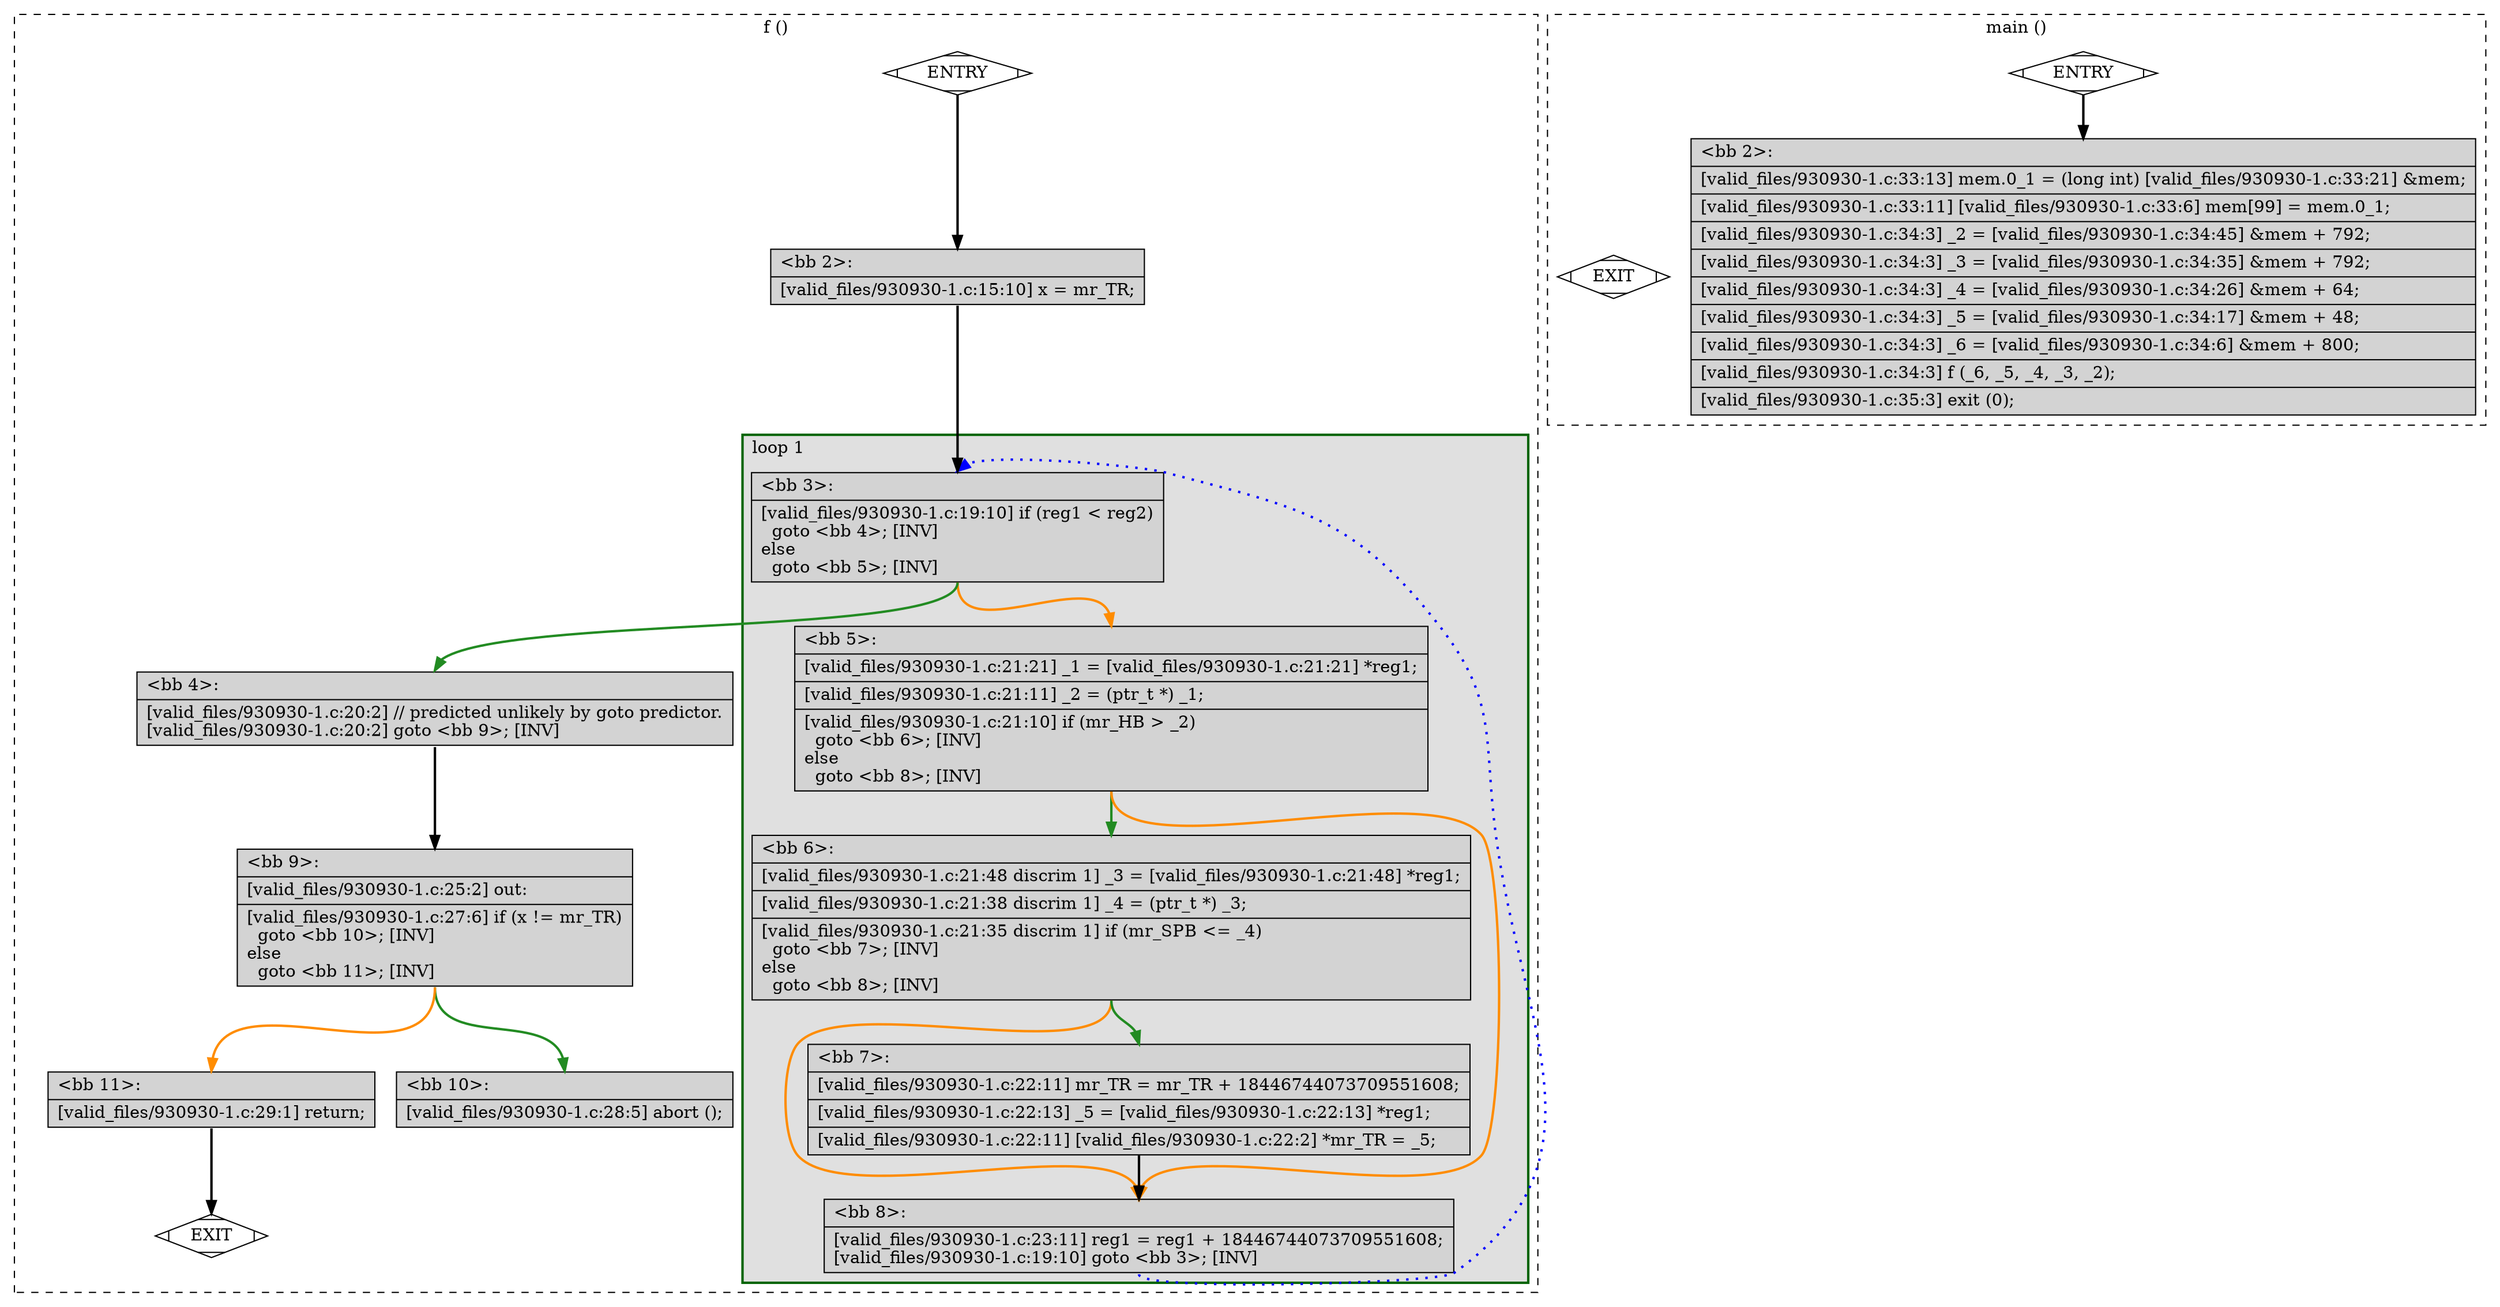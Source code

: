 digraph "a-930930-1.c.015t.cfg" {
overlap=false;
subgraph "cluster_f" {
	style="dashed";
	color="black";
	label="f ()";
	subgraph cluster_0_1 {
	style="filled";
	color="darkgreen";
	fillcolor="grey88";
	label="loop 1";
	labeljust=l;
	penwidth=2;
	fn_0_basic_block_3 [shape=record,style=filled,fillcolor=lightgrey,label="{\<bb\ 3\>:\l\
|[valid_files/930930-1.c:19:10]\ if\ (reg1\ \<\ reg2)\l\
\ \ goto\ \<bb\ 4\>;\ [INV]\l\
else\l\
\ \ goto\ \<bb\ 5\>;\ [INV]\l\
}"];

	fn_0_basic_block_5 [shape=record,style=filled,fillcolor=lightgrey,label="{\<bb\ 5\>:\l\
|[valid_files/930930-1.c:21:21]\ _1\ =\ [valid_files/930930-1.c:21:21]\ *reg1;\l\
|[valid_files/930930-1.c:21:11]\ _2\ =\ (ptr_t\ *)\ _1;\l\
|[valid_files/930930-1.c:21:10]\ if\ (mr_HB\ \>\ _2)\l\
\ \ goto\ \<bb\ 6\>;\ [INV]\l\
else\l\
\ \ goto\ \<bb\ 8\>;\ [INV]\l\
}"];

	fn_0_basic_block_6 [shape=record,style=filled,fillcolor=lightgrey,label="{\<bb\ 6\>:\l\
|[valid_files/930930-1.c:21:48\ discrim\ 1]\ _3\ =\ [valid_files/930930-1.c:21:48]\ *reg1;\l\
|[valid_files/930930-1.c:21:38\ discrim\ 1]\ _4\ =\ (ptr_t\ *)\ _3;\l\
|[valid_files/930930-1.c:21:35\ discrim\ 1]\ if\ (mr_SPB\ \<=\ _4)\l\
\ \ goto\ \<bb\ 7\>;\ [INV]\l\
else\l\
\ \ goto\ \<bb\ 8\>;\ [INV]\l\
}"];

	fn_0_basic_block_8 [shape=record,style=filled,fillcolor=lightgrey,label="{\<bb\ 8\>:\l\
|[valid_files/930930-1.c:23:11]\ reg1\ =\ reg1\ +\ 18446744073709551608;\l\
[valid_files/930930-1.c:19:10]\ goto\ \<bb\ 3\>;\ [INV]\l\
}"];

	fn_0_basic_block_7 [shape=record,style=filled,fillcolor=lightgrey,label="{\<bb\ 7\>:\l\
|[valid_files/930930-1.c:22:11]\ mr_TR\ =\ mr_TR\ +\ 18446744073709551608;\l\
|[valid_files/930930-1.c:22:13]\ _5\ =\ [valid_files/930930-1.c:22:13]\ *reg1;\l\
|[valid_files/930930-1.c:22:11]\ [valid_files/930930-1.c:22:2]\ *mr_TR\ =\ _5;\l\
}"];

	}
	fn_0_basic_block_0 [shape=Mdiamond,style=filled,fillcolor=white,label="ENTRY"];

	fn_0_basic_block_1 [shape=Mdiamond,style=filled,fillcolor=white,label="EXIT"];

	fn_0_basic_block_2 [shape=record,style=filled,fillcolor=lightgrey,label="{\<bb\ 2\>:\l\
|[valid_files/930930-1.c:15:10]\ x\ =\ mr_TR;\l\
}"];

	fn_0_basic_block_4 [shape=record,style=filled,fillcolor=lightgrey,label="{\<bb\ 4\>:\l\
|[valid_files/930930-1.c:20:2]\ //\ predicted\ unlikely\ by\ goto\ predictor.\l\
[valid_files/930930-1.c:20:2]\ goto\ \<bb\ 9\>;\ [INV]\l\
}"];

	fn_0_basic_block_9 [shape=record,style=filled,fillcolor=lightgrey,label="{\<bb\ 9\>:\l\
|[valid_files/930930-1.c:25:2]\ out:\l\
|[valid_files/930930-1.c:27:6]\ if\ (x\ !=\ mr_TR)\l\
\ \ goto\ \<bb\ 10\>;\ [INV]\l\
else\l\
\ \ goto\ \<bb\ 11\>;\ [INV]\l\
}"];

	fn_0_basic_block_10 [shape=record,style=filled,fillcolor=lightgrey,label="{\<bb\ 10\>:\l\
|[valid_files/930930-1.c:28:5]\ abort\ ();\l\
}"];

	fn_0_basic_block_11 [shape=record,style=filled,fillcolor=lightgrey,label="{\<bb\ 11\>:\l\
|[valid_files/930930-1.c:29:1]\ return;\l\
}"];

	fn_0_basic_block_0:s -> fn_0_basic_block_2:n [style="solid,bold",color=black,weight=100,constraint=true];
	fn_0_basic_block_2:s -> fn_0_basic_block_3:n [style="solid,bold",color=black,weight=100,constraint=true];
	fn_0_basic_block_3:s -> fn_0_basic_block_4:n [style="solid,bold",color=forestgreen,weight=10,constraint=true];
	fn_0_basic_block_3:s -> fn_0_basic_block_5:n [style="solid,bold",color=darkorange,weight=10,constraint=true];
	fn_0_basic_block_4:s -> fn_0_basic_block_9:n [style="solid,bold",color=black,weight=100,constraint=true];
	fn_0_basic_block_5:s -> fn_0_basic_block_6:n [style="solid,bold",color=forestgreen,weight=10,constraint=true];
	fn_0_basic_block_5:s -> fn_0_basic_block_8:n [style="solid,bold",color=darkorange,weight=10,constraint=true];
	fn_0_basic_block_6:s -> fn_0_basic_block_7:n [style="solid,bold",color=forestgreen,weight=10,constraint=true];
	fn_0_basic_block_6:s -> fn_0_basic_block_8:n [style="solid,bold",color=darkorange,weight=10,constraint=true];
	fn_0_basic_block_7:s -> fn_0_basic_block_8:n [style="solid,bold",color=black,weight=100,constraint=true];
	fn_0_basic_block_8:s -> fn_0_basic_block_3:n [style="dotted,bold",color=blue,weight=10,constraint=false];
	fn_0_basic_block_9:s -> fn_0_basic_block_10:n [style="solid,bold",color=forestgreen,weight=10,constraint=true];
	fn_0_basic_block_9:s -> fn_0_basic_block_11:n [style="solid,bold",color=darkorange,weight=10,constraint=true];
	fn_0_basic_block_11:s -> fn_0_basic_block_1:n [style="solid,bold",color=black,weight=10,constraint=true];
	fn_0_basic_block_0:s -> fn_0_basic_block_1:n [style="invis",constraint=true];
}
subgraph "cluster_main" {
	style="dashed";
	color="black";
	label="main ()";
	fn_1_basic_block_0 [shape=Mdiamond,style=filled,fillcolor=white,label="ENTRY"];

	fn_1_basic_block_1 [shape=Mdiamond,style=filled,fillcolor=white,label="EXIT"];

	fn_1_basic_block_2 [shape=record,style=filled,fillcolor=lightgrey,label="{\<bb\ 2\>:\l\
|[valid_files/930930-1.c:33:13]\ mem.0_1\ =\ (long\ int)\ [valid_files/930930-1.c:33:21]\ &mem;\l\
|[valid_files/930930-1.c:33:11]\ [valid_files/930930-1.c:33:6]\ mem[99]\ =\ mem.0_1;\l\
|[valid_files/930930-1.c:34:3]\ _2\ =\ [valid_files/930930-1.c:34:45]\ &mem\ +\ 792;\l\
|[valid_files/930930-1.c:34:3]\ _3\ =\ [valid_files/930930-1.c:34:35]\ &mem\ +\ 792;\l\
|[valid_files/930930-1.c:34:3]\ _4\ =\ [valid_files/930930-1.c:34:26]\ &mem\ +\ 64;\l\
|[valid_files/930930-1.c:34:3]\ _5\ =\ [valid_files/930930-1.c:34:17]\ &mem\ +\ 48;\l\
|[valid_files/930930-1.c:34:3]\ _6\ =\ [valid_files/930930-1.c:34:6]\ &mem\ +\ 800;\l\
|[valid_files/930930-1.c:34:3]\ f\ (_6,\ _5,\ _4,\ _3,\ _2);\l\
|[valid_files/930930-1.c:35:3]\ exit\ (0);\l\
}"];

	fn_1_basic_block_0:s -> fn_1_basic_block_2:n [style="solid,bold",color=black,weight=100,constraint=true];
	fn_1_basic_block_0:s -> fn_1_basic_block_1:n [style="invis",constraint=true];
}
}
